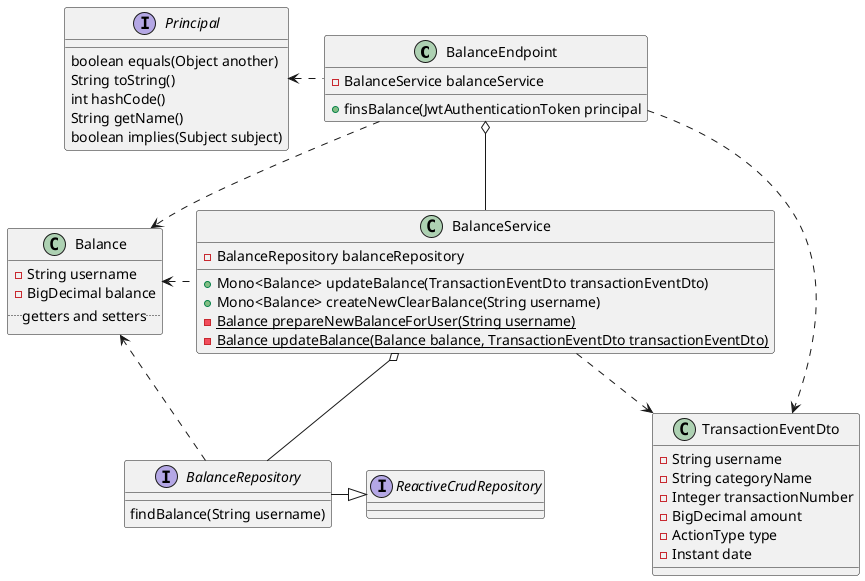 @startuml
'https://plantuml.com/class-diagram

class BalanceEndpoint {
    -BalanceService balanceService
    +finsBalance(JwtAuthenticationToken principal
}

class Balance {
    -String username
    -BigDecimal balance
    .. getters and setters ..
}

class BalanceService {
    -BalanceRepository balanceRepository
    +Mono<Balance> updateBalance(TransactionEventDto transactionEventDto)
    +Mono<Balance> createNewClearBalance(String username)
    -{static} Balance prepareNewBalanceForUser(String username)
    -{static}Balance updateBalance(Balance balance, TransactionEventDto transactionEventDto)
}

interface Principal {
    boolean equals(Object another)
    String toString()
    int hashCode()
    String getName()
    boolean implies(Subject subject)
}

interface BalanceRepository {
    findBalance(String username)
}

class TransactionEventDto {
        -String username
        -String categoryName
        -Integer transactionNumber
        -BigDecimal amount
        -ActionType type
        -Instant date
}

interface ReactiveCrudRepository

BalanceEndpoint .left.> Principal
BalanceEndpoint o-- BalanceService
BalanceEndpoint ..> Balance
BalanceService .left.> Balance
BalanceRepository ..> Balance
BalanceService o-- BalanceRepository
BalanceRepository -right-|> ReactiveCrudRepository
BalanceEndpoint ..> TransactionEventDto
BalanceService ..> TransactionEventDto

@enduml
